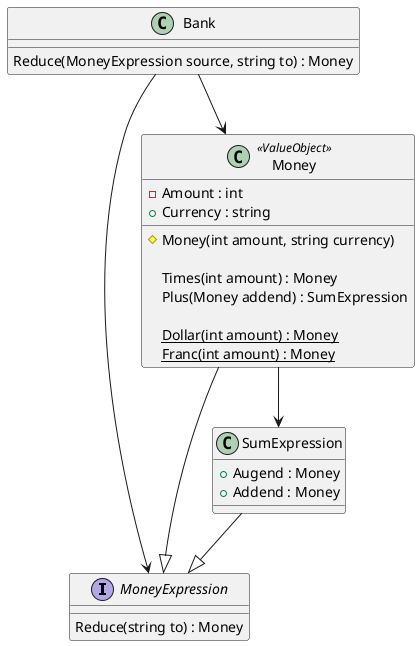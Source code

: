 @startuml

interface MoneyExpression
{
    Reduce(string to) : Money
} 

class Money <<ValueObject>>
{
    -Amount : int
    +Currency : string
    
    #Money(int amount, string currency)
    
    Times(int amount) : Money
    Plus(Money addend) : SumExpression
    
    {static} Dollar(int amount) : Money
    {static} Franc(int amount) : Money
}
Money --|> MoneyExpression
Money --> SumExpression

class SumExpression
{
    +Augend : Money
    +Addend : Money
}
SumExpression --|> MoneyExpression

class Bank
{
    Reduce(MoneyExpression source, string to) : Money
}
Bank --> MoneyExpression
Bank --> Money
@enduml